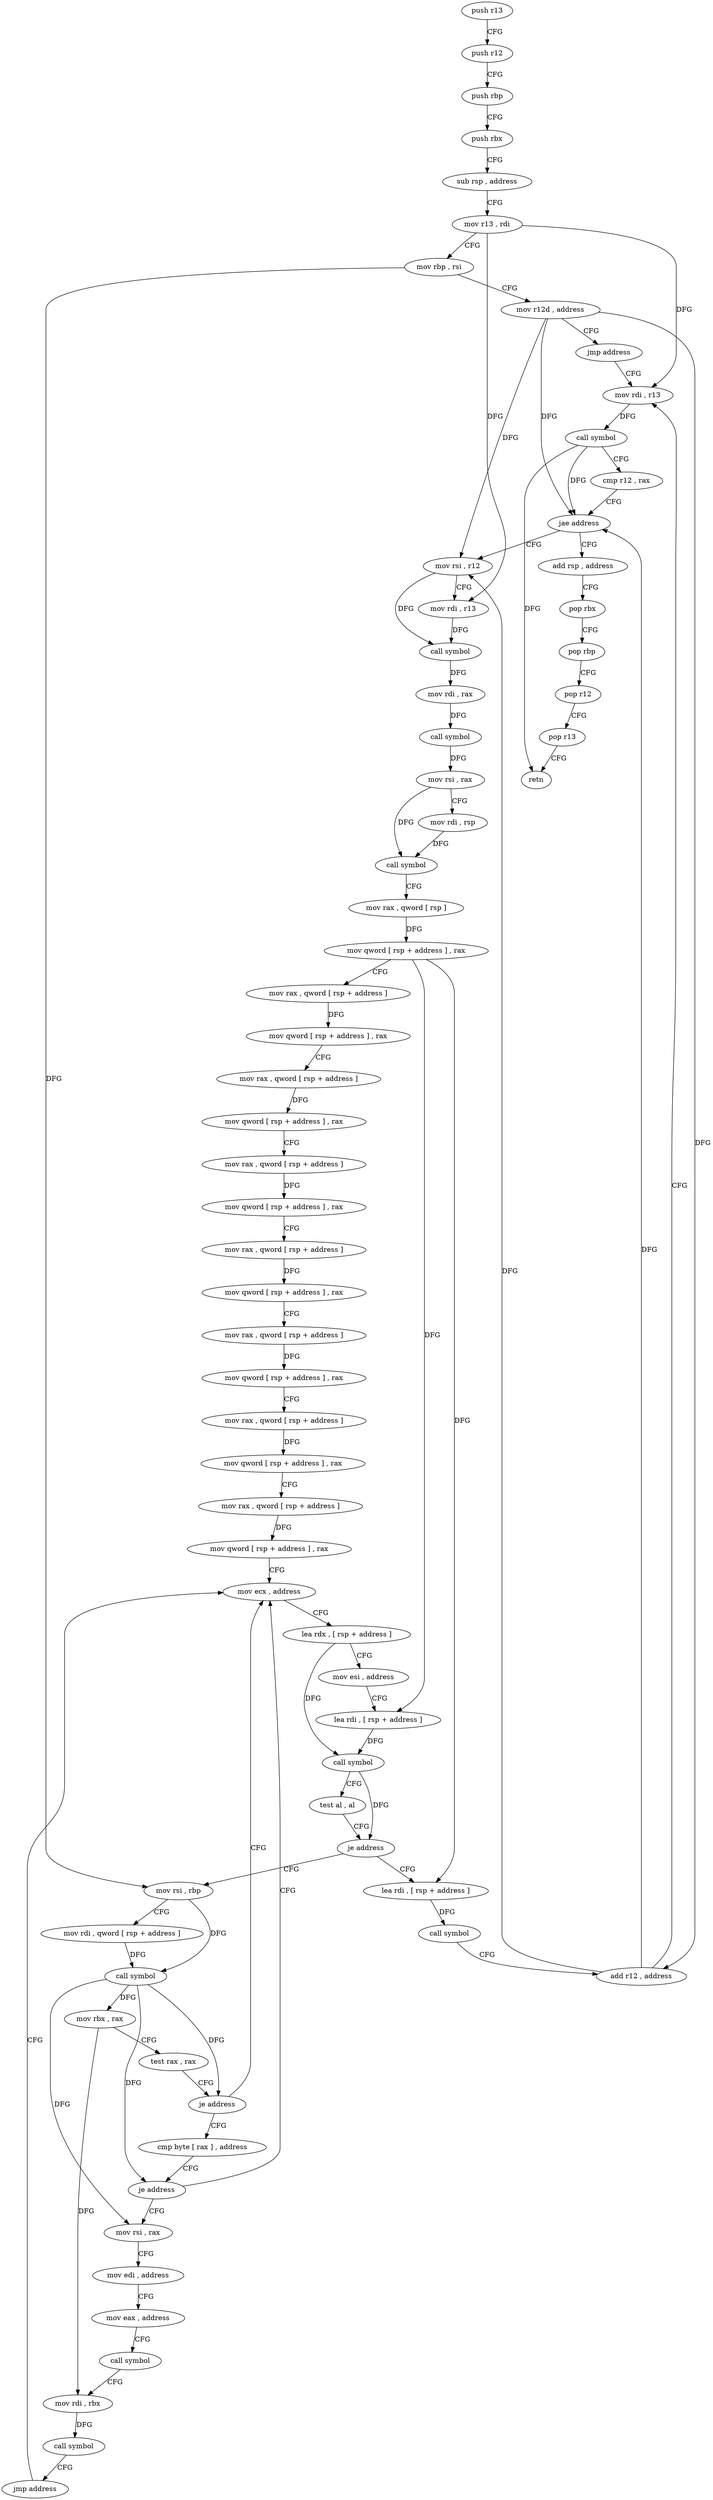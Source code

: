 digraph "func" {
"4216858" [label = "push r13" ]
"4216860" [label = "push r12" ]
"4216862" [label = "push rbp" ]
"4216863" [label = "push rbx" ]
"4216864" [label = "sub rsp , address" ]
"4216871" [label = "mov r13 , rdi" ]
"4216874" [label = "mov rbp , rsi" ]
"4216877" [label = "mov r12d , address" ]
"4216883" [label = "jmp address" ]
"4216899" [label = "mov rdi , r13" ]
"4216902" [label = "call symbol" ]
"4216907" [label = "cmp r12 , rax" ]
"4216910" [label = "jae address" ]
"4217118" [label = "add rsp , address" ]
"4216916" [label = "mov rsi , r12" ]
"4217125" [label = "pop rbx" ]
"4217126" [label = "pop rbp" ]
"4217127" [label = "pop r12" ]
"4217129" [label = "pop r13" ]
"4217131" [label = "retn" ]
"4216919" [label = "mov rdi , r13" ]
"4216922" [label = "call symbol" ]
"4216927" [label = "mov rdi , rax" ]
"4216930" [label = "call symbol" ]
"4216935" [label = "mov rsi , rax" ]
"4216938" [label = "mov rdi , rsp" ]
"4216941" [label = "call symbol" ]
"4216946" [label = "mov rax , qword [ rsp ]" ]
"4216950" [label = "mov qword [ rsp + address ] , rax" ]
"4216955" [label = "mov rax , qword [ rsp + address ]" ]
"4216960" [label = "mov qword [ rsp + address ] , rax" ]
"4216965" [label = "mov rax , qword [ rsp + address ]" ]
"4216970" [label = "mov qword [ rsp + address ] , rax" ]
"4216975" [label = "mov rax , qword [ rsp + address ]" ]
"4216980" [label = "mov qword [ rsp + address ] , rax" ]
"4216985" [label = "mov rax , qword [ rsp + address ]" ]
"4216990" [label = "mov qword [ rsp + address ] , rax" ]
"4216995" [label = "mov rax , qword [ rsp + address ]" ]
"4217000" [label = "mov qword [ rsp + address ] , rax" ]
"4217005" [label = "mov rax , qword [ rsp + address ]" ]
"4217010" [label = "mov qword [ rsp + address ] , rax" ]
"4217015" [label = "mov rax , qword [ rsp + address ]" ]
"4217020" [label = "mov qword [ rsp + address ] , rax" ]
"4217025" [label = "mov ecx , address" ]
"4216885" [label = "lea rdi , [ rsp + address ]" ]
"4216890" [label = "call symbol" ]
"4216895" [label = "add r12 , address" ]
"4217061" [label = "mov rsi , rbp" ]
"4217064" [label = "mov rdi , qword [ rsp + address ]" ]
"4217072" [label = "call symbol" ]
"4217077" [label = "mov rbx , rax" ]
"4217080" [label = "test rax , rax" ]
"4217083" [label = "je address" ]
"4217085" [label = "cmp byte [ rax ] , address" ]
"4217030" [label = "lea rdx , [ rsp + address ]" ]
"4217038" [label = "mov esi , address" ]
"4217043" [label = "lea rdi , [ rsp + address ]" ]
"4217048" [label = "call symbol" ]
"4217053" [label = "test al , al" ]
"4217055" [label = "je address" ]
"4217088" [label = "je address" ]
"4217090" [label = "mov rsi , rax" ]
"4217093" [label = "mov edi , address" ]
"4217098" [label = "mov eax , address" ]
"4217103" [label = "call symbol" ]
"4217108" [label = "mov rdi , rbx" ]
"4217111" [label = "call symbol" ]
"4217116" [label = "jmp address" ]
"4216858" -> "4216860" [ label = "CFG" ]
"4216860" -> "4216862" [ label = "CFG" ]
"4216862" -> "4216863" [ label = "CFG" ]
"4216863" -> "4216864" [ label = "CFG" ]
"4216864" -> "4216871" [ label = "CFG" ]
"4216871" -> "4216874" [ label = "CFG" ]
"4216871" -> "4216899" [ label = "DFG" ]
"4216871" -> "4216919" [ label = "DFG" ]
"4216874" -> "4216877" [ label = "CFG" ]
"4216874" -> "4217061" [ label = "DFG" ]
"4216877" -> "4216883" [ label = "CFG" ]
"4216877" -> "4216910" [ label = "DFG" ]
"4216877" -> "4216916" [ label = "DFG" ]
"4216877" -> "4216895" [ label = "DFG" ]
"4216883" -> "4216899" [ label = "CFG" ]
"4216899" -> "4216902" [ label = "DFG" ]
"4216902" -> "4216907" [ label = "CFG" ]
"4216902" -> "4216910" [ label = "DFG" ]
"4216902" -> "4217131" [ label = "DFG" ]
"4216907" -> "4216910" [ label = "CFG" ]
"4216910" -> "4217118" [ label = "CFG" ]
"4216910" -> "4216916" [ label = "CFG" ]
"4217118" -> "4217125" [ label = "CFG" ]
"4216916" -> "4216919" [ label = "CFG" ]
"4216916" -> "4216922" [ label = "DFG" ]
"4217125" -> "4217126" [ label = "CFG" ]
"4217126" -> "4217127" [ label = "CFG" ]
"4217127" -> "4217129" [ label = "CFG" ]
"4217129" -> "4217131" [ label = "CFG" ]
"4216919" -> "4216922" [ label = "DFG" ]
"4216922" -> "4216927" [ label = "DFG" ]
"4216927" -> "4216930" [ label = "DFG" ]
"4216930" -> "4216935" [ label = "DFG" ]
"4216935" -> "4216938" [ label = "CFG" ]
"4216935" -> "4216941" [ label = "DFG" ]
"4216938" -> "4216941" [ label = "DFG" ]
"4216941" -> "4216946" [ label = "CFG" ]
"4216946" -> "4216950" [ label = "DFG" ]
"4216950" -> "4216955" [ label = "CFG" ]
"4216950" -> "4217043" [ label = "DFG" ]
"4216950" -> "4216885" [ label = "DFG" ]
"4216955" -> "4216960" [ label = "DFG" ]
"4216960" -> "4216965" [ label = "CFG" ]
"4216965" -> "4216970" [ label = "DFG" ]
"4216970" -> "4216975" [ label = "CFG" ]
"4216975" -> "4216980" [ label = "DFG" ]
"4216980" -> "4216985" [ label = "CFG" ]
"4216985" -> "4216990" [ label = "DFG" ]
"4216990" -> "4216995" [ label = "CFG" ]
"4216995" -> "4217000" [ label = "DFG" ]
"4217000" -> "4217005" [ label = "CFG" ]
"4217005" -> "4217010" [ label = "DFG" ]
"4217010" -> "4217015" [ label = "CFG" ]
"4217015" -> "4217020" [ label = "DFG" ]
"4217020" -> "4217025" [ label = "CFG" ]
"4217025" -> "4217030" [ label = "CFG" ]
"4216885" -> "4216890" [ label = "DFG" ]
"4216890" -> "4216895" [ label = "CFG" ]
"4216895" -> "4216899" [ label = "CFG" ]
"4216895" -> "4216916" [ label = "DFG" ]
"4216895" -> "4216910" [ label = "DFG" ]
"4217061" -> "4217064" [ label = "CFG" ]
"4217061" -> "4217072" [ label = "DFG" ]
"4217064" -> "4217072" [ label = "DFG" ]
"4217072" -> "4217077" [ label = "DFG" ]
"4217072" -> "4217083" [ label = "DFG" ]
"4217072" -> "4217088" [ label = "DFG" ]
"4217072" -> "4217090" [ label = "DFG" ]
"4217077" -> "4217080" [ label = "CFG" ]
"4217077" -> "4217108" [ label = "DFG" ]
"4217080" -> "4217083" [ label = "CFG" ]
"4217083" -> "4217025" [ label = "CFG" ]
"4217083" -> "4217085" [ label = "CFG" ]
"4217085" -> "4217088" [ label = "CFG" ]
"4217030" -> "4217038" [ label = "CFG" ]
"4217030" -> "4217048" [ label = "DFG" ]
"4217038" -> "4217043" [ label = "CFG" ]
"4217043" -> "4217048" [ label = "DFG" ]
"4217048" -> "4217053" [ label = "CFG" ]
"4217048" -> "4217055" [ label = "DFG" ]
"4217053" -> "4217055" [ label = "CFG" ]
"4217055" -> "4216885" [ label = "CFG" ]
"4217055" -> "4217061" [ label = "CFG" ]
"4217088" -> "4217025" [ label = "CFG" ]
"4217088" -> "4217090" [ label = "CFG" ]
"4217090" -> "4217093" [ label = "CFG" ]
"4217093" -> "4217098" [ label = "CFG" ]
"4217098" -> "4217103" [ label = "CFG" ]
"4217103" -> "4217108" [ label = "CFG" ]
"4217108" -> "4217111" [ label = "DFG" ]
"4217111" -> "4217116" [ label = "CFG" ]
"4217116" -> "4217025" [ label = "CFG" ]
}
